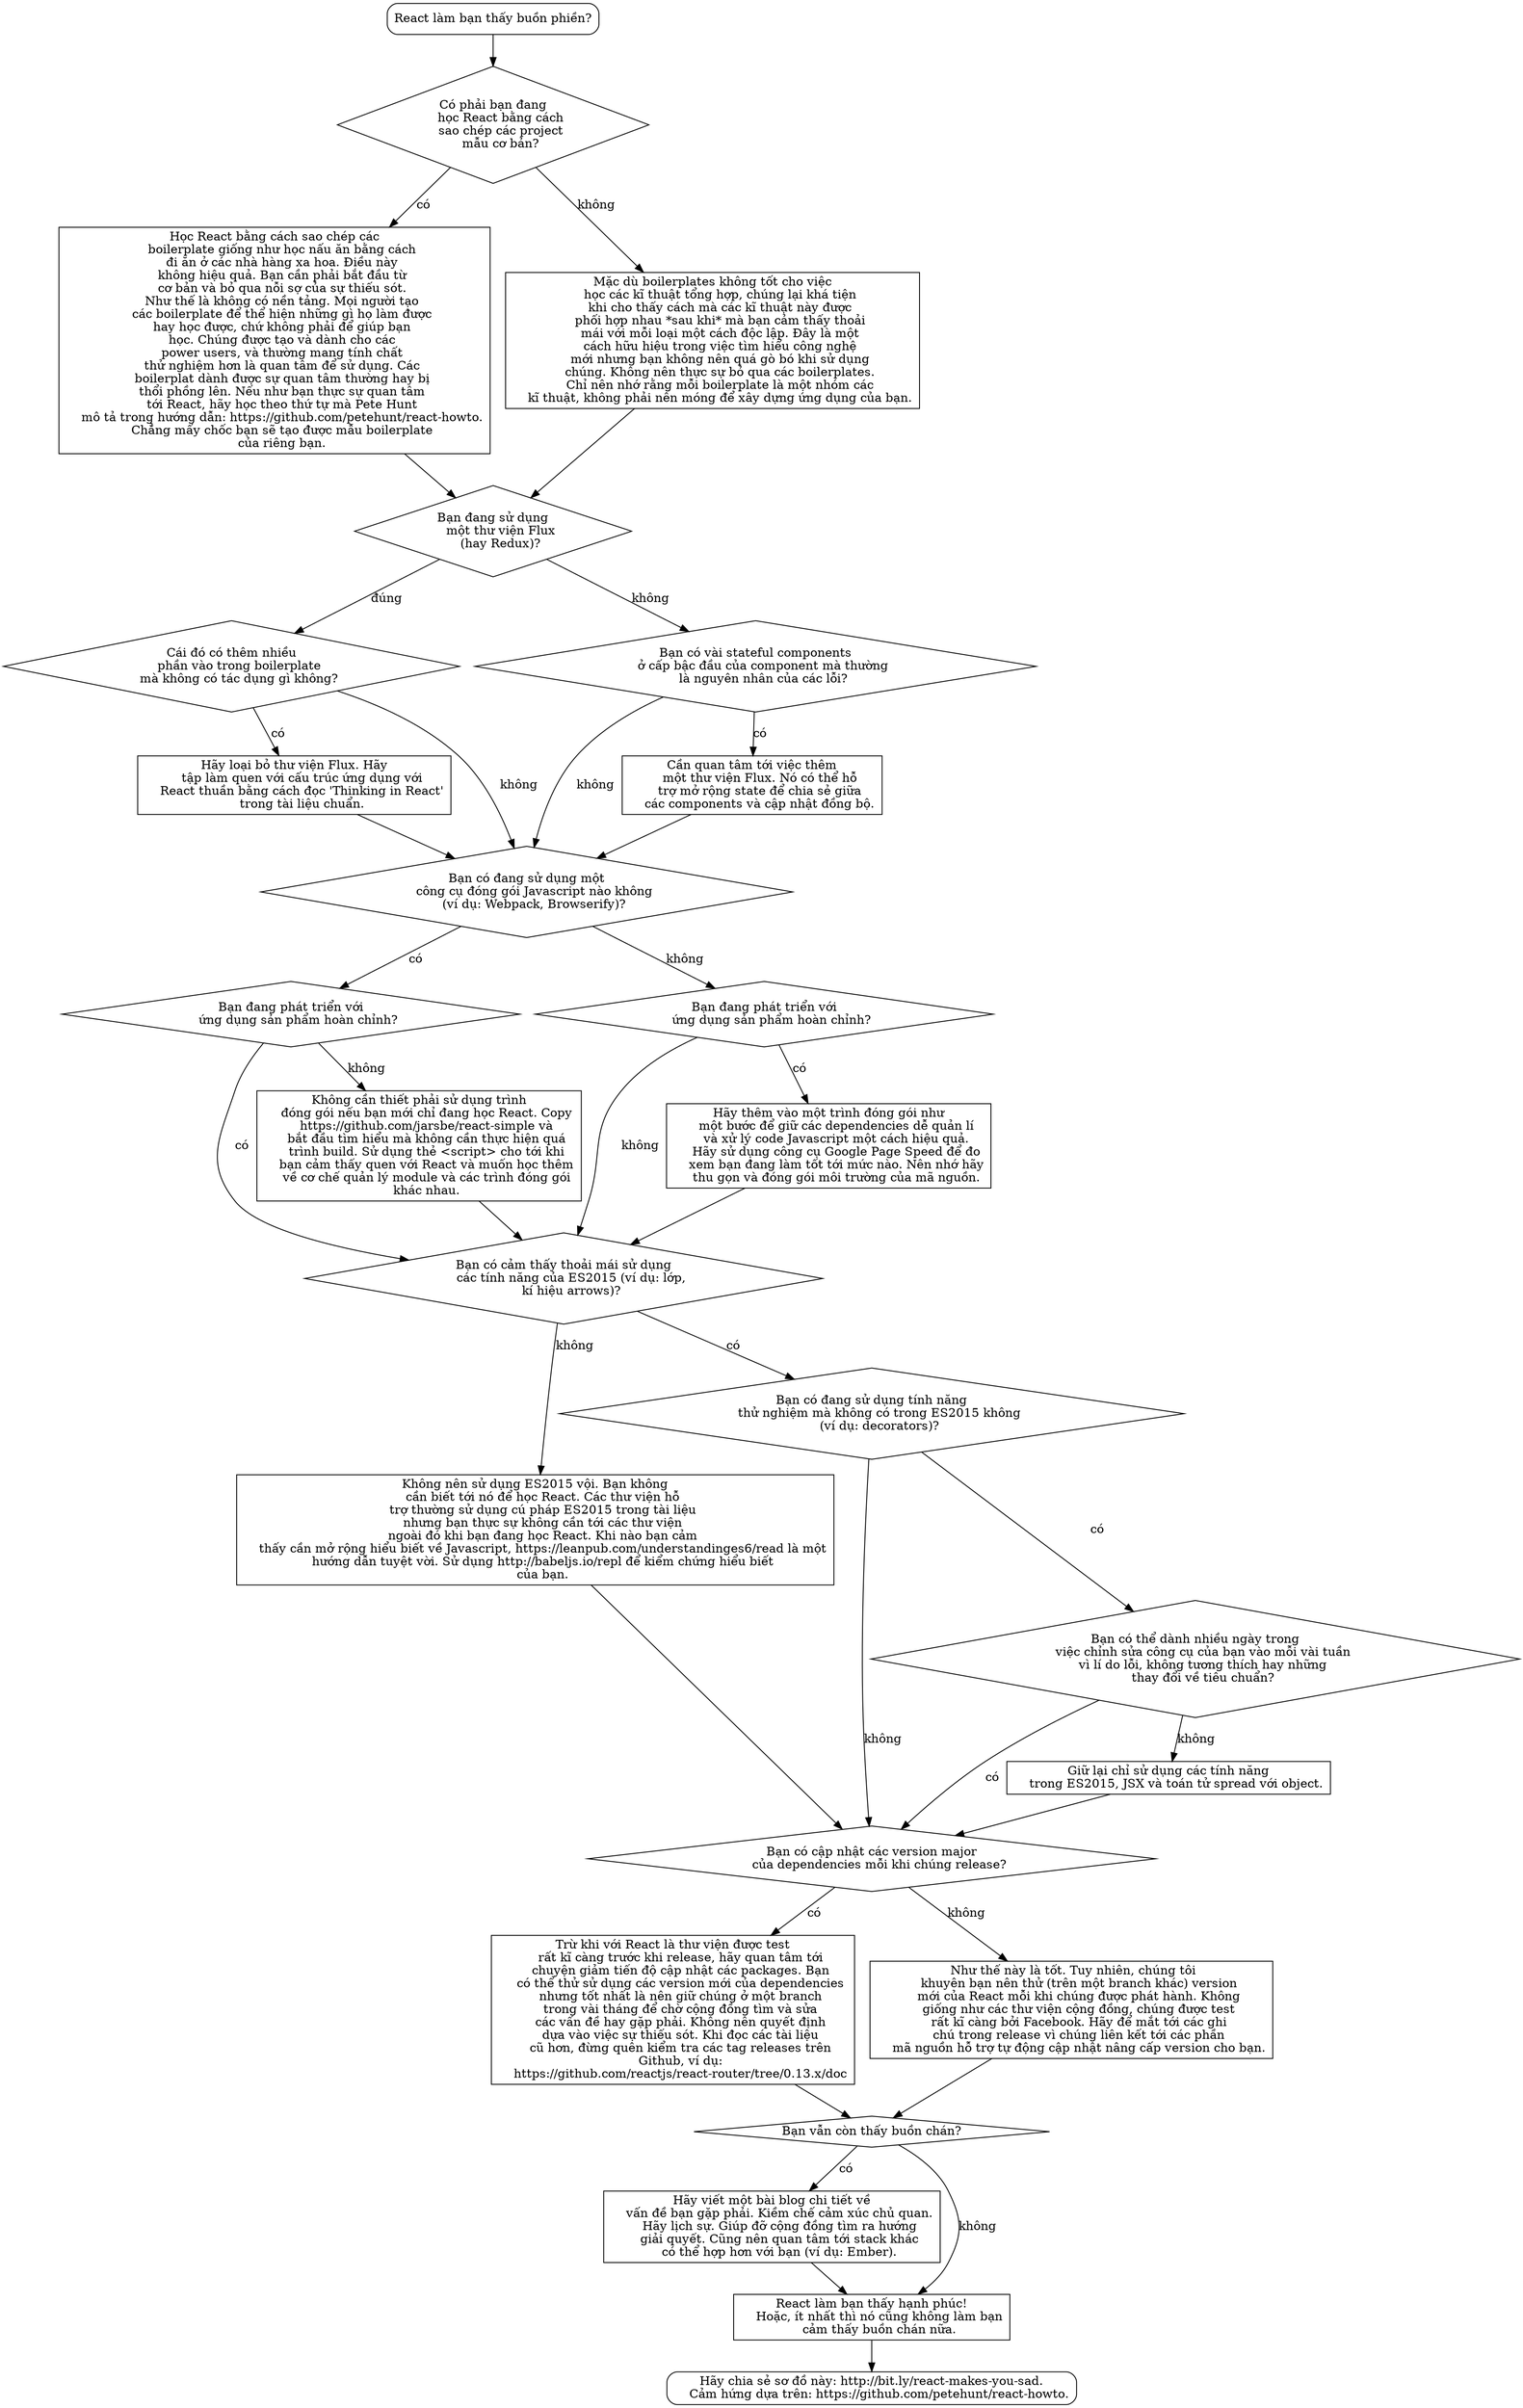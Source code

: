 digraph {
  unhappy[
    shape="box",
    style=rounded,
    label="React làm bạn thấy buồn phiền?"
  ]
  unhappy -> are_you_using_react_boilerplates;

  # Boilerplate Fatigue

  are_you_using_react_boilerplates[
    shape="diamond",
    label="Có phải bạn đang
    học React bằng cách
    sao chép các project
    mẫu cơ bản?"
  ]
  are_you_using_react_boilerplates -> boilerplates_dont_teach[label="có"]
  are_you_using_react_boilerplates -> steal_from_boilerplates[label="không"]

  boilerplates_dont_teach[
    shape="box",
    label="Học React bằng cách sao chép các
    boilerplate giống như học nấu ăn bằng cách
    đi ăn ở các nhà hàng xa hoa. Điều này
    không hiệu quả. Bạn cần phải bắt đầu từ
    cơ bản và bỏ qua nỗi sợ của sự thiếu sót.
    Như thế là không có nền tảng. Mọi người tạo
    các boilerplate để thể hiện những gì họ làm được
    hay học được, chứ không phải để giúp bạn
    học. Chúng được tạo và dành cho các
    power users, và thường mang tính chất
    thử nghiệm hơn là quan tâm để sử dụng. Các
    boilerplat dành được sự quan tâm thường hay bị
    thổi phồng lên. Nếu như bạn thực sự quan tâm
    tới React, hãy học theo thứ tự mà Pete Hunt
    mô tả trong hướng dẫn: https://github.com/petehunt/react-howto.
    Chẳng mấy chốc bạn sẽ tạo được mẫu boilerplate
    của riêng bạn."
  ]
  boilerplates_dont_teach -> are_you_using_flux

  steal_from_boilerplates[
    shape="box",
    label="Mặc dù boilerplates không tốt cho việc
    học các kĩ thuật tổng hợp, chúng lại khá tiện
    khi cho thấy cách mà các kĩ thuật này được
    phối hợp nhau *sau khi* mà bạn cảm thấy thoải
    mái với mỗi loại một cách độc lập. Đây là một
    cách hữu hiệu trong việc tìm hiểu công nghệ
    mới nhưng bạn không nên quá gò bó khi sử dụng
    chúng. Không nên thực sự bỏ qua các boilerplates.
    Chỉ nên nhớ rằng mỗi boilerplate là một nhóm các
    kĩ thuật, không phải nên móng để xây dựng ứng dụng của bạn."
  ]
  steal_from_boilerplates -> are_you_using_flux

  # Flux Fatigue

  are_you_using_flux[
    shape="diamond",
    label="Bạn đang sử dụng
    một thư viện Flux
    (hay Redux)?"
  ]
  are_you_using_flux -> is_too_much_flux[label="đúng"]
  are_you_using_flux -> is_not_enough_flux[label="không"]

  is_too_much_flux[
    shape="diamond",
    label="Cái đó có thêm nhiều
    phần vào trong boilerplate
    mà không có tác dụng gì không?"
  ]
  is_too_much_flux -> remove_flux[label="có"]
  is_too_much_flux -> are_you_using_bundler[label="không"]

  is_not_enough_flux[
    shape="diamond",
    label="Bạn có vài stateful components
    ở cấp bậc đầu của component mà thường
    là nguyên nhân của các lỗi?"
  ]
  is_not_enough_flux -> add_flux[label="có"]
  is_not_enough_flux -> are_you_using_bundler[label="không"]

  add_flux[
    shape="box",
    label="Cần quan tâm tới việc thêm
    một thư viện Flux. Nó có thể hỗ
    trợ mở rộng state để chia sẻ giữa
    các components và cập nhật đồng bộ."
  ]
  add_flux -> are_you_using_bundler

  remove_flux[
    shape="box",
    label="Hãy loại bỏ thư viện Flux. Hãy
    tập làm quen với cấu trúc ứng dụng với
    React thuần bằng cách đọc 'Thinking in React'
    trong tài liệu chuẩn."
  ]
  remove_flux -> are_you_using_bundler

  # Bundler Fatigue

  are_you_using_bundler[
    shape="diamond",
    label="Bạn có đang sử dụng một
    công cụ đóng gói Javascript nào không
    (ví dụ: Webpack, Browserify)?"
  ]
  are_you_using_bundler -> are_you_working_on_production_app_with_bundler[label="có"]
  are_you_using_bundler -> are_you_working_on_production_app_without_bundler[label="không"]

  are_you_working_on_production_app_with_bundler[
    shape="diamond",
    label="Bạn đang phát triển với
    ứng dụng sản phẩm hoàn chỉnh?"
  ]
  are_you_working_on_production_app_with_bundler -> do_you_know_es2015[label="có"]
  are_you_working_on_production_app_with_bundler -> remove_bundler[label="không"]

  are_you_working_on_production_app_without_bundler[
    shape="diamond",
    label="Bạn đang phát triển với
    ứng dụng sản phẩm hoàn chỉnh?"
  ]
  are_you_working_on_production_app_without_bundler -> add_bundler[label="có"]
  are_you_working_on_production_app_without_bundler -> do_you_know_es2015[label="không"]

  add_bundler[
    shape="box",
    label="Hãy thêm vào một trình đóng gói như
    một bước để giữ các dependencies dễ quản lí
    và xử lý code Javascript một cách hiệu quả.
    Hãy sử dụng công cụ Google Page Speed để đo
    xem bạn đang làm tốt tới mức nào. Nên nhớ hãy
    thu gọn và đóng gói môi trường của mã nguồn."
  ]
  add_bundler -> do_you_know_es2015

  remove_bundler[
    shape="box",
    label="Không cần thiết phải sử dụng trình
    đóng gói nếu bạn mới chỉ đang học React. Copy
    https://github.com/jarsbe/react-simple và
    bắt đầu tìm hiểu mà không cần thực hiện quá
    trình build. Sử dụng thẻ <script> cho tới khi
    bạn cảm thấy quen với React và muốn học thêm
    về cơ chế quản lý module và các trình đóng gói
    khác nhau."
  ]
  remove_bundler -> do_you_know_es2015

  # ES2015 Fatigue

  do_you_know_es2015[
    shape="diamond",
    label="Bạn có cảm thấy thoải mái sử dụng
    các tính năng của ES2015 (ví dụ: lớp,
    kí hiệu arrows)?"
  ]
  do_you_know_es2015 -> use_es5[label="không"]
  do_you_know_es2015 -> are_you_using_dangerous_features[label="có"]

  use_es5[
    shape="box",
    label="Không nên sử dụng ES2015 vội. Bạn không
    cần biết tới nó để học React. Các thư viện hỗ
    trợ thường sử dụng cú pháp ES2015 trong tài liệu
    nhưng bạn thực sự không cần tới các thư viện
    ngoài đó khi bạn đang học React. Khi nào bạn cảm
    thấy cần mở rộng hiểu biết về Javascript, https://leanpub.com/understandinges6/read là một
    hướng dẫn tuyệt vời. Sử dụng http://babeljs.io/repl để kiểm chứng hiểu biết
    của bạn."
  ]
  use_es5 -> do_you_update_packages_asap

  # ESnext Fatigue

  are_you_using_dangerous_features[
    shape="diamond",
    label="Bạn có đang sử dụng tính năng
    thử nghiệm mà không có trong ES2015 không
    (ví dụ: decorators)?"
  ]
  are_you_using_dangerous_features -> can_you_spend_days_on_your_tooling[label="có"]
  are_you_using_dangerous_features -> do_you_update_packages_asap[label="không"]

  can_you_spend_days_on_your_tooling[
    shape="diamond",
    label="Bạn có thể dành nhiều ngày trong
    việc chỉnh sửa công cụ của bạn vào mỗi vài tuần
    vì lí do lỗi, không tương thích hay những
    thay đổi về tiêu chuẩn?"
  ]
  can_you_spend_days_on_your_tooling -> do_you_update_packages_asap[label="có"]
  can_you_spend_days_on_your_tooling -> stick_to_es2015[label="không"]

  stick_to_es2015[
    shape="box",
    label="Giữ lại chỉ sử dụng các tính năng
    trong ES2015, JSX và toán tử spread với object."
  ]
  stick_to_es2015 -> do_you_update_packages_asap

  # Semver Fatigue

  do_you_update_packages_asap[
    shape="diamond",
    label="Bạn có cập nhật các version major
    của dependencies mỗi khi chúng release?"
  ]
  do_you_update_packages_asap -> give_it_two_months[label="có"]
  do_you_update_packages_asap -> consider_updating_react[label="không"]

  give_it_two_months[
    shape="box",
    label="Trừ khi với React là thư viện được test
    rất kĩ càng trước khi release, hãy quan tâm tới
    chuyện giảm tiến độ cập nhật các packages. Bạn
    có thể thử sử dụng các version mới của dependencies
    nhưng tốt nhất là nên giữ chúng ở một branch
    trong vài tháng để chờ cộng đồng tìm và sửa
    các vấn đề hay gặp phải. Không nên quyết định
    dựa vào việc sự thiếu sót. Khi đọc các tài liệu
    cũ hơn, đừng quên kiểm tra các tag releases trên
    Github, ví dụ:
    https://github.com/reactjs/react-router/tree/0.13.x/doc"
  ]
  give_it_two_months -> are_you_still_sad

  consider_updating_react[
    shape="box",
    label=" Như thế này là tốt. Tuy nhiên, chúng tôi
    khuyên bạn nên thử (trên một branch khác) version
    mới của React mỗi khi chúng được phát hành. Không
    giống như các thư viện cộng đồng, chúng được test
    rất kĩ càng bởi Facebook. Hãy để mắt tới các ghi
    chú trong release vì chúng liên kết tới các phần
    mã nguồn hỗ trợ tự động cập nhật nâng cấp version cho bạn."
  ]
  consider_updating_react -> are_you_still_sad

  # End

  are_you_still_sad[
    shape="diamond",
    label="Bạn vẫn còn thấy buồn chán?"
  ]
  are_you_still_sad -> rant[label="có"];
  are_you_still_sad -> happy[label="không"];

  rant[
    shape="box",
    label="Hãy viết một bài blog chi tiết về
    vấn đề bạn gặp phải. Kiềm chế cảm xúc chủ quan.
    Hãy lịch sự. Giúp đỡ cộng đồng tìm ra hướng
    giải quyết. Cũng nên quan tâm tới stack khác
    có thể hợp hơn với bạn (ví dụ: Ember)."
  ]
  rant -> happy

  happy[
    shape="box",
    label="React làm bạn thấy hạnh phúc!
    Hoặc, ít nhất thì nó cũng không làm bạn
    cảm thấy buồn chán nữa."
  ]
  happy -> share

  share [
    shape="box",
    style=rounded,
    label="Hãy chia sẻ sơ đồ này: http://bit.ly/react-makes-you-sad.
    Cảm hứng dựa trên: https://github.com/petehunt/react-howto."
  ]
}
